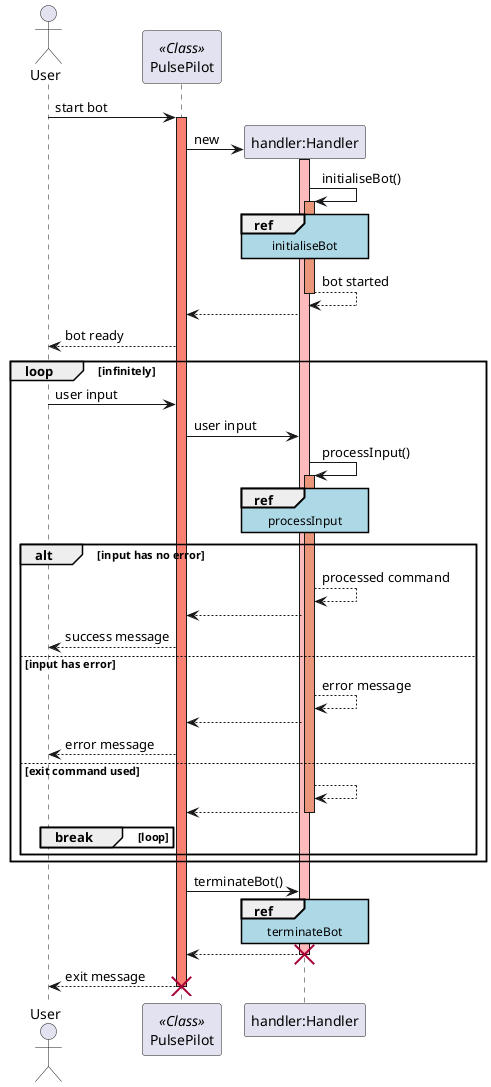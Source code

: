 @startuml
actor User
skinparam sequenceReferenceBackgroundColor lightblue
participant PulsePilot as PulsePilot <<Class>>

User -> PulsePilot: start bot
activate PulsePilot #Salmon
PulsePilot -> "handler:Handler" **: new
activate "handler:Handler" #FFBBBB
"handler:Handler" -> "handler:Handler": initialiseBot()
activate "handler:Handler" #DarkSalmon
ref over "handler:Handler": initialiseBot
"handler:Handler" --> "handler:Handler": bot started
deactivate "handler:Handler" #DarkSalmon
"handler:Handler" --> PulsePilot 
PulsePilot --> User: bot ready

loop infinitely
    User -> PulsePilot: user input
    PulsePilot -> "handler:Handler": user input
    "handler:Handler" -> "handler:Handler": processInput()
    ref over "handler:Handler": processInput
    activate "handler:Handler" #DarkSalmon
    alt input has no error
        "handler:Handler" --> "handler:Handler": processed command
        "handler:Handler" --> PulsePilot:
        PulsePilot --> User: success message
        
    else input has error
        "handler:Handler" --> "handler:Handler": error message
        "handler:Handler" --> PulsePilot:
        PulsePilot --> User: error message
        
    else exit command used
        "handler:Handler" --> "handler:Handler":  
        "handler:Handler" --> PulsePilot:
        break loop
        
        deactivate "handler:Handler" #DarkSalmon
        
        end
    end
end
    PulsePilot -> "handler:Handler": terminateBot()
    ref over "handler:Handler": terminateBot
    "handler:Handler" --> PulsePilot:
    destroy "handler:Handler"
    PulsePilot --> User: exit message
    deactivate PulsePilot
    destroy PulsePilot
@enduml